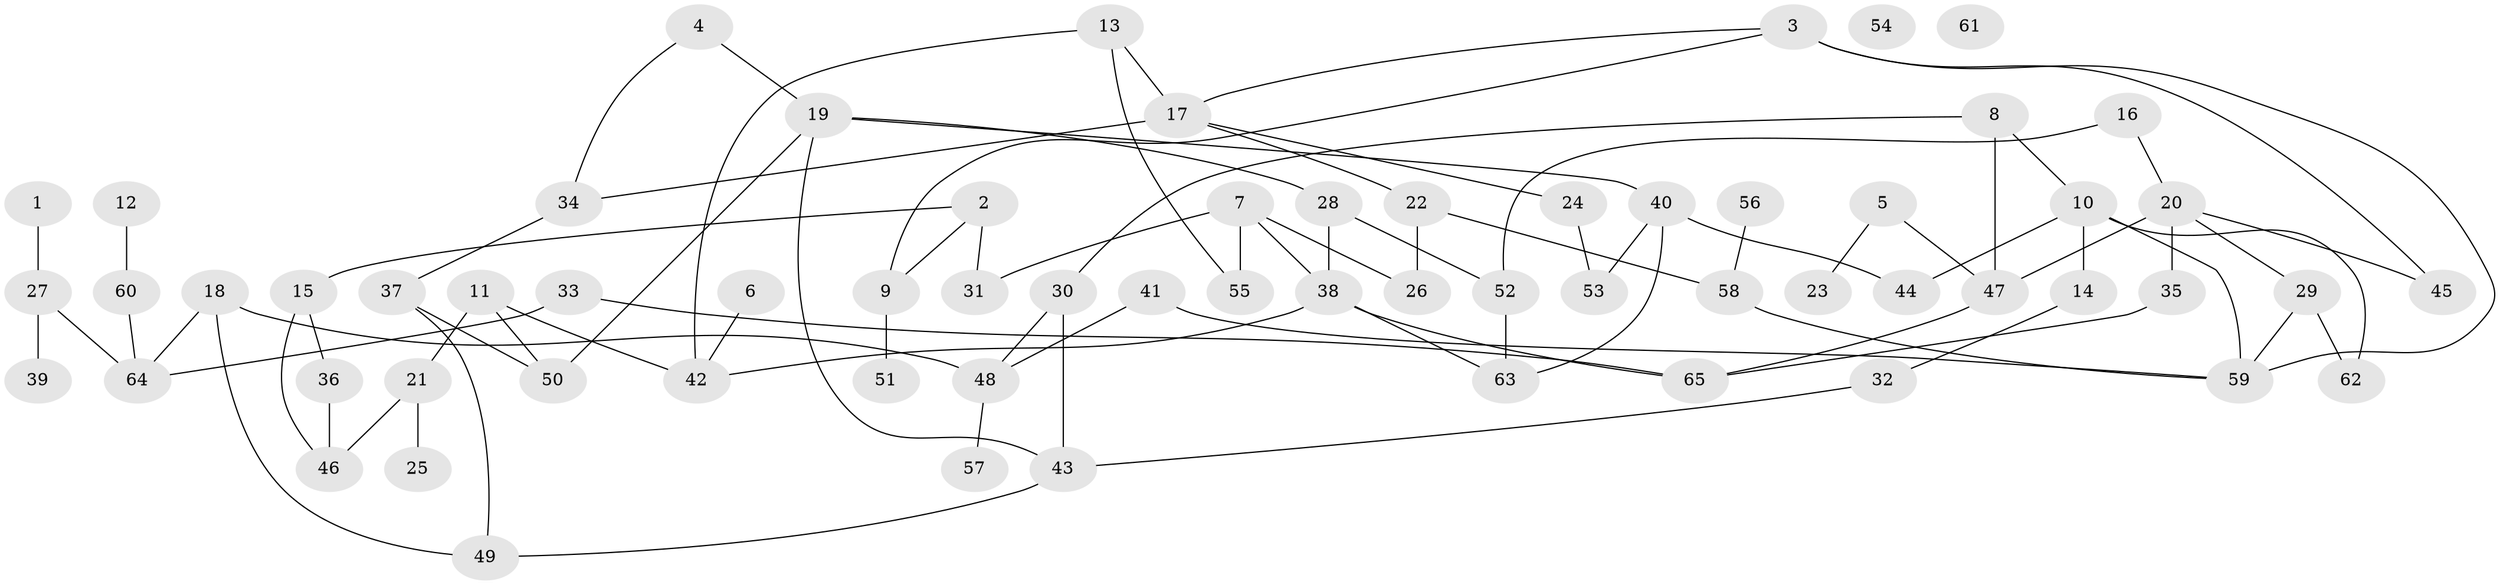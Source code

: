 // coarse degree distribution, {3: 0.2631578947368421, 2: 0.21052631578947367, 4: 0.21052631578947367, 5: 0.13157894736842105, 6: 0.05263157894736842, 1: 0.13157894736842105}
// Generated by graph-tools (version 1.1) at 2025/35/03/04/25 23:35:44]
// undirected, 65 vertices, 87 edges
graph export_dot {
  node [color=gray90,style=filled];
  1;
  2;
  3;
  4;
  5;
  6;
  7;
  8;
  9;
  10;
  11;
  12;
  13;
  14;
  15;
  16;
  17;
  18;
  19;
  20;
  21;
  22;
  23;
  24;
  25;
  26;
  27;
  28;
  29;
  30;
  31;
  32;
  33;
  34;
  35;
  36;
  37;
  38;
  39;
  40;
  41;
  42;
  43;
  44;
  45;
  46;
  47;
  48;
  49;
  50;
  51;
  52;
  53;
  54;
  55;
  56;
  57;
  58;
  59;
  60;
  61;
  62;
  63;
  64;
  65;
  1 -- 27;
  2 -- 9;
  2 -- 15;
  2 -- 31;
  3 -- 9;
  3 -- 17;
  3 -- 45;
  3 -- 59;
  4 -- 19;
  4 -- 34;
  5 -- 23;
  5 -- 47;
  6 -- 42;
  7 -- 26;
  7 -- 31;
  7 -- 38;
  7 -- 55;
  8 -- 10;
  8 -- 30;
  8 -- 47;
  9 -- 51;
  10 -- 14;
  10 -- 44;
  10 -- 59;
  10 -- 62;
  11 -- 21;
  11 -- 42;
  11 -- 50;
  12 -- 60;
  13 -- 17;
  13 -- 42;
  13 -- 55;
  14 -- 32;
  15 -- 36;
  15 -- 46;
  16 -- 20;
  16 -- 52;
  17 -- 22;
  17 -- 24;
  17 -- 34;
  18 -- 48;
  18 -- 49;
  18 -- 64;
  19 -- 28;
  19 -- 40;
  19 -- 43;
  19 -- 50;
  20 -- 29;
  20 -- 35;
  20 -- 45;
  20 -- 47;
  21 -- 25;
  21 -- 46;
  22 -- 26;
  22 -- 58;
  24 -- 53;
  27 -- 39;
  27 -- 64;
  28 -- 38;
  28 -- 52;
  29 -- 59;
  29 -- 62;
  30 -- 43;
  30 -- 48;
  32 -- 43;
  33 -- 64;
  33 -- 65;
  34 -- 37;
  35 -- 65;
  36 -- 46;
  37 -- 49;
  37 -- 50;
  38 -- 42;
  38 -- 63;
  38 -- 65;
  40 -- 44;
  40 -- 53;
  40 -- 63;
  41 -- 48;
  41 -- 59;
  43 -- 49;
  47 -- 65;
  48 -- 57;
  52 -- 63;
  56 -- 58;
  58 -- 59;
  60 -- 64;
}
